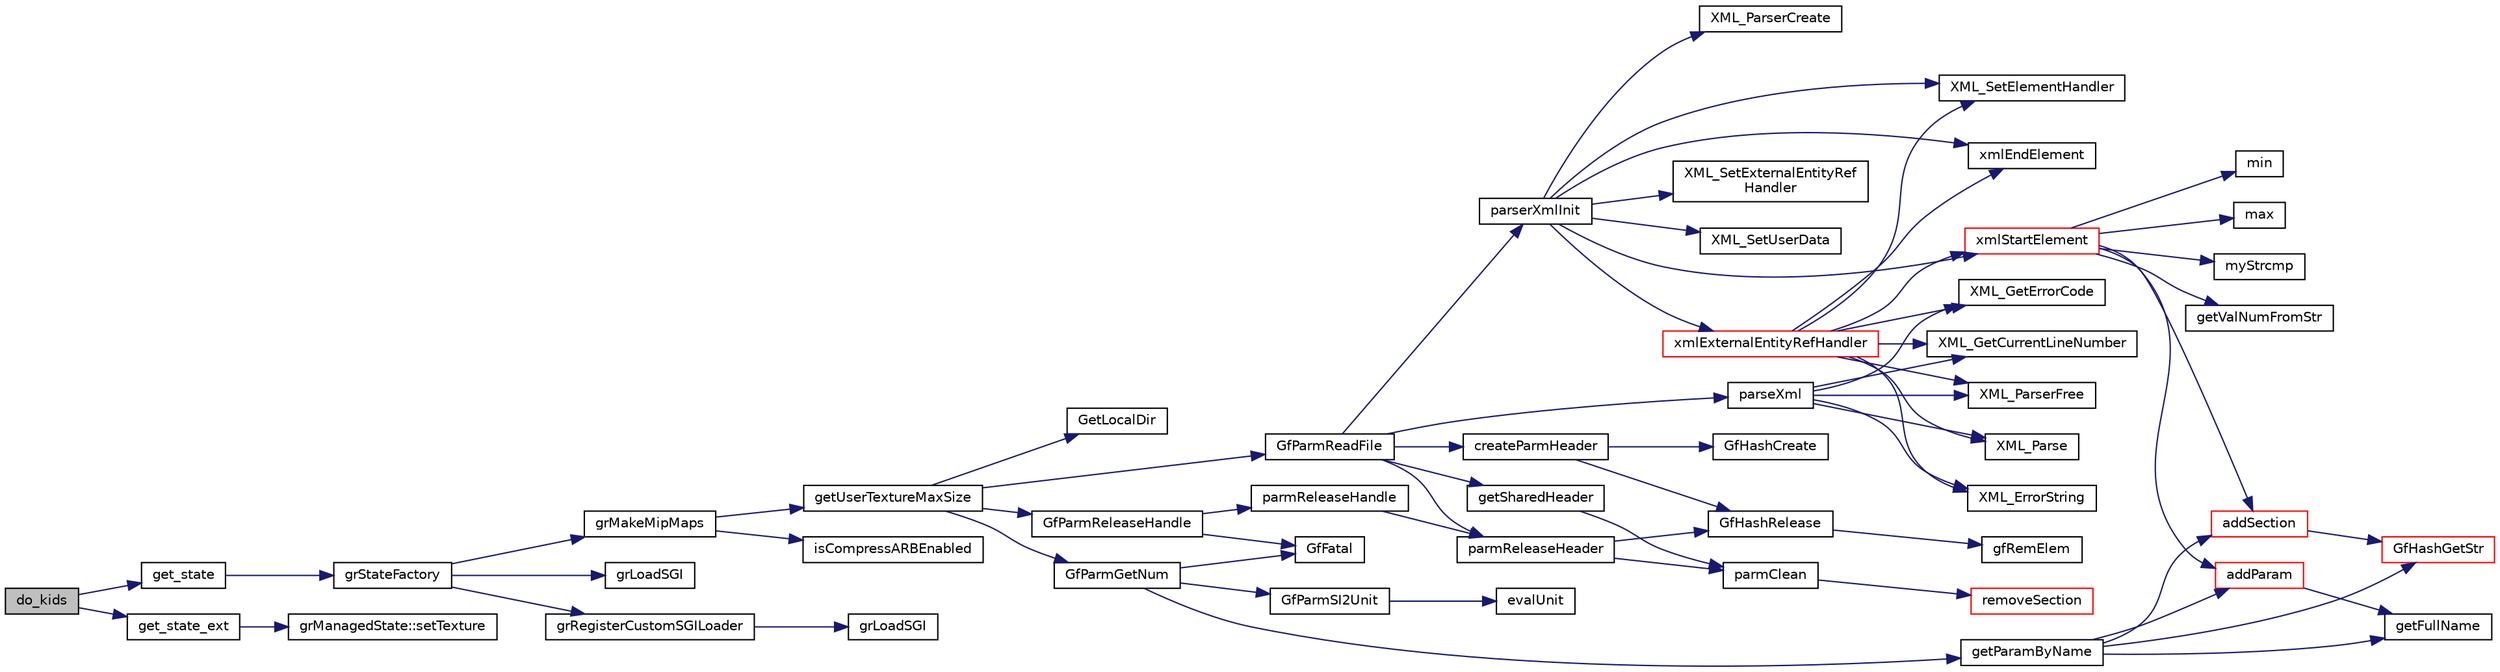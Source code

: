 digraph "do_kids"
{
  edge [fontname="Helvetica",fontsize="10",labelfontname="Helvetica",labelfontsize="10"];
  node [fontname="Helvetica",fontsize="10",shape=record];
  rankdir="LR";
  Node1 [label="do_kids",height=0.2,width=0.4,color="black", fillcolor="grey75", style="filled", fontcolor="black"];
  Node1 -> Node2 [color="midnightblue",fontsize="10",style="solid",fontname="Helvetica"];
  Node2 [label="get_state",height=0.2,width=0.4,color="black", fillcolor="white", style="filled",URL="$grloadac_8cpp.html#a64859ce118322c2a65d28529f40de730"];
  Node2 -> Node3 [color="midnightblue",fontsize="10",style="solid",fontname="Helvetica"];
  Node3 [label="grStateFactory",height=0.2,width=0.4,color="black", fillcolor="white", style="filled",URL="$grtexture_8h.html#a9c5601ad5177d2e8c4833a106404afd3"];
  Node3 -> Node4 [color="midnightblue",fontsize="10",style="solid",fontname="Helvetica"];
  Node4 [label="grMakeMipMaps",height=0.2,width=0.4,color="black", fillcolor="white", style="filled",URL="$grtexture_8h.html#a13ad2b002438dbafa6e83e5048f82bdc"];
  Node4 -> Node5 [color="midnightblue",fontsize="10",style="solid",fontname="Helvetica"];
  Node5 [label="isCompressARBEnabled",height=0.2,width=0.4,color="black", fillcolor="white", style="filled",URL="$glfeatures_8cpp.html#a01adbc3ddd516da49db9d890bc136a2d"];
  Node4 -> Node6 [color="midnightblue",fontsize="10",style="solid",fontname="Helvetica"];
  Node6 [label="getUserTextureMaxSize",height=0.2,width=0.4,color="black", fillcolor="white", style="filled",URL="$glfeatures_8cpp.html#a1754b7860b315a478389454777f351f7"];
  Node6 -> Node7 [color="midnightblue",fontsize="10",style="solid",fontname="Helvetica"];
  Node7 [label="GetLocalDir",height=0.2,width=0.4,color="black", fillcolor="white", style="filled",URL="$tgf_8cpp.html#ae34eae3991aacabaf9c64025449d8c87"];
  Node6 -> Node8 [color="midnightblue",fontsize="10",style="solid",fontname="Helvetica"];
  Node8 [label="GfParmReadFile",height=0.2,width=0.4,color="black", fillcolor="white", style="filled",URL="$group__paramsfile.html#ga86fccfc1b5f8abf4ef6546896abd1e4f",tooltip="Read parameter set from file and return handle to parameter set. "];
  Node8 -> Node9 [color="midnightblue",fontsize="10",style="solid",fontname="Helvetica"];
  Node9 [label="getSharedHeader",height=0.2,width=0.4,color="black", fillcolor="white", style="filled",URL="$group__paramshelper.html#ga5935841c26ba851b585d1b06a06b04f9",tooltip="Helper function for looking up parameter sets in the cache. "];
  Node9 -> Node10 [color="midnightblue",fontsize="10",style="solid",fontname="Helvetica"];
  Node10 [label="parmClean",height=0.2,width=0.4,color="black", fillcolor="white", style="filled",URL="$group__paramshelper.html#gaac5f3f388c857d021c431414dc192346",tooltip="Helper function to release the parameter set content. "];
  Node10 -> Node11 [color="midnightblue",fontsize="10",style="solid",fontname="Helvetica"];
  Node11 [label="removeSection",height=0.2,width=0.4,color="red", fillcolor="white", style="filled",URL="$group__paramshelper.html#gac51895ad01bc596f2891d7f1dce31a3b",tooltip="Helper function to remove a section and its contents (subsections, elements). "];
  Node8 -> Node12 [color="midnightblue",fontsize="10",style="solid",fontname="Helvetica"];
  Node12 [label="createParmHeader",height=0.2,width=0.4,color="black", fillcolor="white", style="filled",URL="$group__paramshelper.html#ga51eeeb22e31263d97660ac17f4523059",tooltip="Helper function to create header for parameter set handle. "];
  Node12 -> Node13 [color="midnightblue",fontsize="10",style="solid",fontname="Helvetica"];
  Node13 [label="GfHashCreate",height=0.2,width=0.4,color="black", fillcolor="white", style="filled",URL="$group__hash.html#ga2f9ae7e2ca54b135a6fed903b26a51c3",tooltip="Create a new hash table. "];
  Node12 -> Node14 [color="midnightblue",fontsize="10",style="solid",fontname="Helvetica"];
  Node14 [label="GfHashRelease",height=0.2,width=0.4,color="black", fillcolor="white", style="filled",URL="$group__hash.html#ga7a1013beb031af3ded1251fb41ba0ae2",tooltip="Release a hash table. "];
  Node14 -> Node15 [color="midnightblue",fontsize="10",style="solid",fontname="Helvetica"];
  Node15 [label="gfRemElem",height=0.2,width=0.4,color="black", fillcolor="white", style="filled",URL="$hash_8cpp.html#ad7fbb4bb2471283e27a8104d62d88720",tooltip="Remove a table element. "];
  Node8 -> Node16 [color="midnightblue",fontsize="10",style="solid",fontname="Helvetica"];
  Node16 [label="parserXmlInit",height=0.2,width=0.4,color="black", fillcolor="white", style="filled",URL="$group__paramshelper.html#gac858836123c9b216a1ac07054f1c622e",tooltip="Helper function to set up XML parser in parmHandle. "];
  Node16 -> Node17 [color="midnightblue",fontsize="10",style="solid",fontname="Helvetica"];
  Node17 [label="XML_ParserCreate",height=0.2,width=0.4,color="black", fillcolor="white", style="filled",URL="$xmlparse_8h.html#ade0dde4b0e968d0ca6276f44576e13f7"];
  Node16 -> Node18 [color="midnightblue",fontsize="10",style="solid",fontname="Helvetica"];
  Node18 [label="XML_SetElementHandler",height=0.2,width=0.4,color="black", fillcolor="white", style="filled",URL="$xmlparse_8h.html#a8196f30d3a7d9af1d4ef6d19393670ce"];
  Node16 -> Node19 [color="midnightblue",fontsize="10",style="solid",fontname="Helvetica"];
  Node19 [label="xmlStartElement",height=0.2,width=0.4,color="red", fillcolor="white", style="filled",URL="$group__paramshelper.html#ga45d22a41d2ebfe64d6d62222ce1f799c",tooltip="Helper function to process opening XML elements. "];
  Node19 -> Node20 [color="midnightblue",fontsize="10",style="solid",fontname="Helvetica"];
  Node20 [label="min",height=0.2,width=0.4,color="black", fillcolor="white", style="filled",URL="$_basic_8h.html#a07ea3b7c7ac18b96fd67ba3a6757ceb2"];
  Node19 -> Node21 [color="midnightblue",fontsize="10",style="solid",fontname="Helvetica"];
  Node21 [label="max",height=0.2,width=0.4,color="black", fillcolor="white", style="filled",URL="$_basic_8h.html#a5d2b2bbbf85f9a5ef76ff76cf42a4e69"];
  Node19 -> Node22 [color="midnightblue",fontsize="10",style="solid",fontname="Helvetica"];
  Node22 [label="myStrcmp",height=0.2,width=0.4,color="black", fillcolor="white", style="filled",URL="$params_8cpp.html#abe4e52c180f7f323352a4d231263478c"];
  Node19 -> Node23 [color="midnightblue",fontsize="10",style="solid",fontname="Helvetica"];
  Node23 [label="addSection",height=0.2,width=0.4,color="red", fillcolor="white", style="filled",URL="$group__paramshelper.html#ga56946944d68598d938e65db86ce1221f",tooltip="Helper function to add a section to a parameter set. "];
  Node23 -> Node24 [color="midnightblue",fontsize="10",style="solid",fontname="Helvetica"];
  Node24 [label="GfHashGetStr",height=0.2,width=0.4,color="red", fillcolor="white", style="filled",URL="$group__hash.html#ga4e47f57400b95ab9b6fe918c123fdb26",tooltip="Get the user data associated with a string key. "];
  Node19 -> Node25 [color="midnightblue",fontsize="10",style="solid",fontname="Helvetica"];
  Node25 [label="addParam",height=0.2,width=0.4,color="red", fillcolor="white", style="filled",URL="$group__paramshelper.html#gaf202744654cbc648b47479f30ccc3a8c",tooltip="Helper function to add parameter, does not check for duplicated name. "];
  Node25 -> Node26 [color="midnightblue",fontsize="10",style="solid",fontname="Helvetica"];
  Node26 [label="getFullName",height=0.2,width=0.4,color="black", fillcolor="white", style="filled",URL="$group__paramshelper.html#gaf12253922391ef1139cd12f2a0ffa5ea",tooltip="Helper function to get the full name of a parameter (full name: \"sectionName/paramName\"). "];
  Node19 -> Node27 [color="midnightblue",fontsize="10",style="solid",fontname="Helvetica"];
  Node27 [label="getValNumFromStr",height=0.2,width=0.4,color="black", fillcolor="white", style="filled",URL="$group__paramshelper.html#ga3228b857edd4ab506cbc751eff895f77",tooltip="Helper function to parse number. "];
  Node16 -> Node28 [color="midnightblue",fontsize="10",style="solid",fontname="Helvetica"];
  Node28 [label="xmlEndElement",height=0.2,width=0.4,color="black", fillcolor="white", style="filled",URL="$group__paramshelper.html#ga48f0e93d727aea78b8dadfb8e859c26d",tooltip="Helper function to process closing XML elements. "];
  Node16 -> Node29 [color="midnightblue",fontsize="10",style="solid",fontname="Helvetica"];
  Node29 [label="XML_SetExternalEntityRef\lHandler",height=0.2,width=0.4,color="black", fillcolor="white", style="filled",URL="$xmlparse_8h.html#a4be35852fe0a42e2f46e990a49b12905"];
  Node16 -> Node30 [color="midnightblue",fontsize="10",style="solid",fontname="Helvetica"];
  Node30 [label="xmlExternalEntityRefHandler",height=0.2,width=0.4,color="red", fillcolor="white", style="filled",URL="$group__paramshelper.html#gab2e26dde18900c30b28d2476878ecdc2",tooltip="Helper function to handle external XML entities (XML referencing over multiple files/URI&#39;s). "];
  Node30 -> Node18 [color="midnightblue",fontsize="10",style="solid",fontname="Helvetica"];
  Node30 -> Node19 [color="midnightblue",fontsize="10",style="solid",fontname="Helvetica"];
  Node30 -> Node28 [color="midnightblue",fontsize="10",style="solid",fontname="Helvetica"];
  Node30 -> Node31 [color="midnightblue",fontsize="10",style="solid",fontname="Helvetica"];
  Node31 [label="XML_Parse",height=0.2,width=0.4,color="black", fillcolor="white", style="filled",URL="$xmlparse_8h.html#aa06dad15892c63db00b52076959824ab"];
  Node30 -> Node32 [color="midnightblue",fontsize="10",style="solid",fontname="Helvetica"];
  Node32 [label="XML_ErrorString",height=0.2,width=0.4,color="black", fillcolor="white", style="filled",URL="$xmlparse_8h.html#ad5096213a0c5e65394c9cce5c378edbe"];
  Node30 -> Node33 [color="midnightblue",fontsize="10",style="solid",fontname="Helvetica"];
  Node33 [label="XML_GetErrorCode",height=0.2,width=0.4,color="black", fillcolor="white", style="filled",URL="$xmlparse_8h.html#a52353f6b74112285d2480e5396de1909"];
  Node30 -> Node34 [color="midnightblue",fontsize="10",style="solid",fontname="Helvetica"];
  Node34 [label="XML_GetCurrentLineNumber",height=0.2,width=0.4,color="black", fillcolor="white", style="filled",URL="$xmlparse_8h.html#af83853fd6e66f9e3da11533240c4225f"];
  Node30 -> Node35 [color="midnightblue",fontsize="10",style="solid",fontname="Helvetica"];
  Node35 [label="XML_ParserFree",height=0.2,width=0.4,color="black", fillcolor="white", style="filled",URL="$xmlparse_8h.html#ad46cb4a3a84d2b767811fc788b7cf90f"];
  Node16 -> Node36 [color="midnightblue",fontsize="10",style="solid",fontname="Helvetica"];
  Node36 [label="XML_SetUserData",height=0.2,width=0.4,color="black", fillcolor="white", style="filled",URL="$xmlparse_8h.html#aa5537176d35f3a2a96f9a56886ea1752"];
  Node8 -> Node37 [color="midnightblue",fontsize="10",style="solid",fontname="Helvetica"];
  Node37 [label="parseXml",height=0.2,width=0.4,color="black", fillcolor="white", style="filled",URL="$group__paramshelper.html#gaf8e1884873dd5449e8fedab60c19e46a",tooltip="Helper function to parse one line of XML. "];
  Node37 -> Node31 [color="midnightblue",fontsize="10",style="solid",fontname="Helvetica"];
  Node37 -> Node32 [color="midnightblue",fontsize="10",style="solid",fontname="Helvetica"];
  Node37 -> Node33 [color="midnightblue",fontsize="10",style="solid",fontname="Helvetica"];
  Node37 -> Node34 [color="midnightblue",fontsize="10",style="solid",fontname="Helvetica"];
  Node37 -> Node35 [color="midnightblue",fontsize="10",style="solid",fontname="Helvetica"];
  Node8 -> Node38 [color="midnightblue",fontsize="10",style="solid",fontname="Helvetica"];
  Node38 [label="parmReleaseHeader",height=0.2,width=0.4,color="black", fillcolor="white", style="filled",URL="$group__paramshelper.html#ga240416a305e2986d5fe269ae7ecc92df",tooltip="Helper function to release the parameter set if the reference counter is 0. "];
  Node38 -> Node10 [color="midnightblue",fontsize="10",style="solid",fontname="Helvetica"];
  Node38 -> Node14 [color="midnightblue",fontsize="10",style="solid",fontname="Helvetica"];
  Node6 -> Node39 [color="midnightblue",fontsize="10",style="solid",fontname="Helvetica"];
  Node39 [label="GfParmGetNum",height=0.2,width=0.4,color="black", fillcolor="white", style="filled",URL="$group__paramsdata.html#ga57d6d6694c94482128c7b7bd6bf0a2e8",tooltip="Get a numerical parameter from the parameter set handle. "];
  Node39 -> Node40 [color="midnightblue",fontsize="10",style="solid",fontname="Helvetica"];
  Node40 [label="GfFatal",height=0.2,width=0.4,color="black", fillcolor="white", style="filled",URL="$tgf_8h.html#a927c58e55400ef72e0e54548b26f973d"];
  Node39 -> Node41 [color="midnightblue",fontsize="10",style="solid",fontname="Helvetica"];
  Node41 [label="getParamByName",height=0.2,width=0.4,color="black", fillcolor="white", style="filled",URL="$group__paramshelper.html#gad76ca407ee6b618e69f80c80aa319d63",tooltip="Helper function to get (or create) a parameter by name. "];
  Node41 -> Node26 [color="midnightblue",fontsize="10",style="solid",fontname="Helvetica"];
  Node41 -> Node24 [color="midnightblue",fontsize="10",style="solid",fontname="Helvetica"];
  Node41 -> Node23 [color="midnightblue",fontsize="10",style="solid",fontname="Helvetica"];
  Node41 -> Node25 [color="midnightblue",fontsize="10",style="solid",fontname="Helvetica"];
  Node39 -> Node42 [color="midnightblue",fontsize="10",style="solid",fontname="Helvetica"];
  Node42 [label="GfParmSI2Unit",height=0.2,width=0.4,color="black", fillcolor="white", style="filled",URL="$group__paramsdata.html#gab24de0cda7e3f9a5ea42be6dd7592a38",tooltip="Convert a value from SI to given unit. "];
  Node42 -> Node43 [color="midnightblue",fontsize="10",style="solid",fontname="Helvetica"];
  Node43 [label="evalUnit",height=0.2,width=0.4,color="black", fillcolor="white", style="filled",URL="$group__paramshelper.html#ga939d9b995855a1e99d2ed2591692c71d",tooltip="Support function to multiply or divide dest with unit conversion factor. "];
  Node6 -> Node44 [color="midnightblue",fontsize="10",style="solid",fontname="Helvetica"];
  Node44 [label="GfParmReleaseHandle",height=0.2,width=0.4,color="black", fillcolor="white", style="filled",URL="$group__paramsfile.html#ga1a1597d2697db41bcb9fdb64a6569761",tooltip="Release given parameter set handle parmHandle. "];
  Node44 -> Node40 [color="midnightblue",fontsize="10",style="solid",fontname="Helvetica"];
  Node44 -> Node45 [color="midnightblue",fontsize="10",style="solid",fontname="Helvetica"];
  Node45 [label="parmReleaseHandle",height=0.2,width=0.4,color="black", fillcolor="white", style="filled",URL="$group__paramshelper.html#gaed13d1d94abd7055dcd118e91a857cf8",tooltip="Helper function to release the handle and eventually the referenced parameter set (if the reference c..."];
  Node45 -> Node38 [color="midnightblue",fontsize="10",style="solid",fontname="Helvetica"];
  Node3 -> Node46 [color="midnightblue",fontsize="10",style="solid",fontname="Helvetica"];
  Node46 [label="grLoadSGI",height=0.2,width=0.4,color="black", fillcolor="white", style="filled",URL="$grtexture_8h.html#a720337b1b2d53907bef99cd846ac15da"];
  Node3 -> Node47 [color="midnightblue",fontsize="10",style="solid",fontname="Helvetica"];
  Node47 [label="grRegisterCustomSGILoader",height=0.2,width=0.4,color="black", fillcolor="white", style="filled",URL="$grtexture_8h.html#adcd548ba558ece437a449e5b7f44ab49"];
  Node47 -> Node48 [color="midnightblue",fontsize="10",style="solid",fontname="Helvetica"];
  Node48 [label="grLoadSGI",height=0.2,width=0.4,color="black", fillcolor="white", style="filled",URL="$grtexture_8cpp.html#a720337b1b2d53907bef99cd846ac15da"];
  Node1 -> Node49 [color="midnightblue",fontsize="10",style="solid",fontname="Helvetica"];
  Node49 [label="get_state_ext",height=0.2,width=0.4,color="black", fillcolor="white", style="filled",URL="$grloadac_8cpp.html#a0abd0278bf1a1ad316705ad1ee211ed2"];
  Node49 -> Node50 [color="midnightblue",fontsize="10",style="solid",fontname="Helvetica"];
  Node50 [label="grManagedState::setTexture",height=0.2,width=0.4,color="black", fillcolor="white", style="filled",URL="$classgr_managed_state.html#a5d9986a494fba4d582b2cdd65e1083b5"];
}
